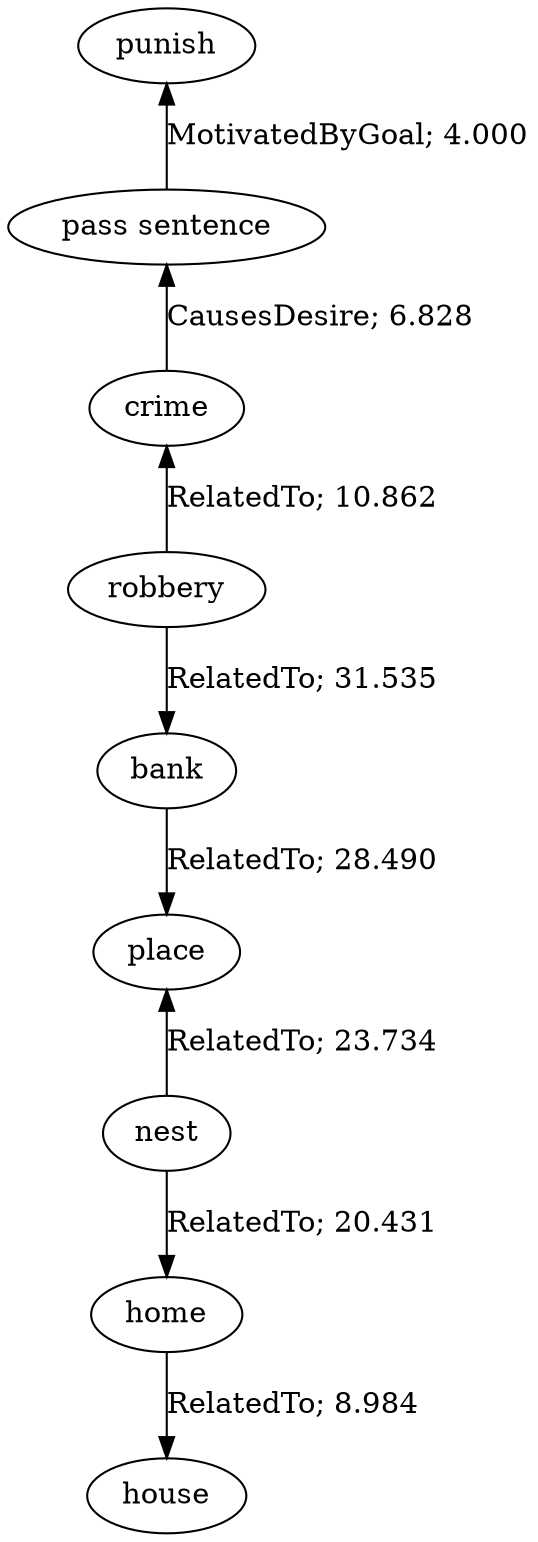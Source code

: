 // The path the concepts from "punish" to "house".Path Length: 8; Weight Sum: 134.86324213085985; Average Weight: 16.85790526635748
digraph "4_a---punish-house---PLen8_WSum134.863_WAvg16.858" {
	0 [label=punish]
	1 [label="pass sentence"]
	2 [label=crime]
	3 [label=robbery]
	4 [label=bank]
	5 [label=place]
	6 [label=nest]
	7 [label=home]
	8 [label=house]
	0 -> 1 [label="MotivatedByGoal; 4.000" dir=back weight=4.000]
	1 -> 2 [label="CausesDesire; 6.828" dir=back weight=6.828]
	2 -> 3 [label="RelatedTo; 10.862" dir=back weight=10.862]
	3 -> 4 [label="RelatedTo; 31.535" dir=forward weight=31.535]
	4 -> 5 [label="RelatedTo; 28.490" dir=forward weight=28.490]
	5 -> 6 [label="RelatedTo; 23.734" dir=back weight=23.734]
	6 -> 7 [label="RelatedTo; 20.431" dir=forward weight=20.431]
	7 -> 8 [label="RelatedTo; 8.984" dir=forward weight=8.984]
}
